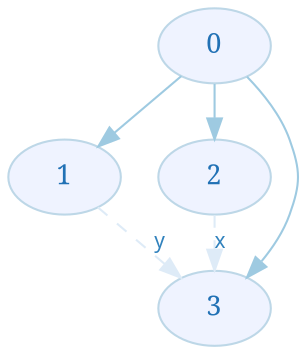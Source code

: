 digraph G {
        rankdir=TB;
        ranksep="0.2 equally";
        fontname="sans-serif";
        rotate="0";
        orientation="portrait";
        landscape="true";
        penwidth="0.1";
        edge [comment="Wildcard edge", 
              fontname="sans-serif", 
              fontsize=10, 
              colorscheme="blues3", 
              color=2, 
              fontcolor=3];
        node [fontname="serif", 
              fontsize=13, 
              fillcolor="1", 
              colorscheme="blues4", 
              color="2", 
              fontcolor="4", 
              style="filled"];	"0";
	"1";
	"2";
	"3";
	"0" -> "1"[];
	"0" -> "2"[];
	"0" -> "3"[];
	"1" -> "3"[style="dashed", color="1", label="y"];
	"2" -> "3"[style="dashed", color="1", label="x"];
}
